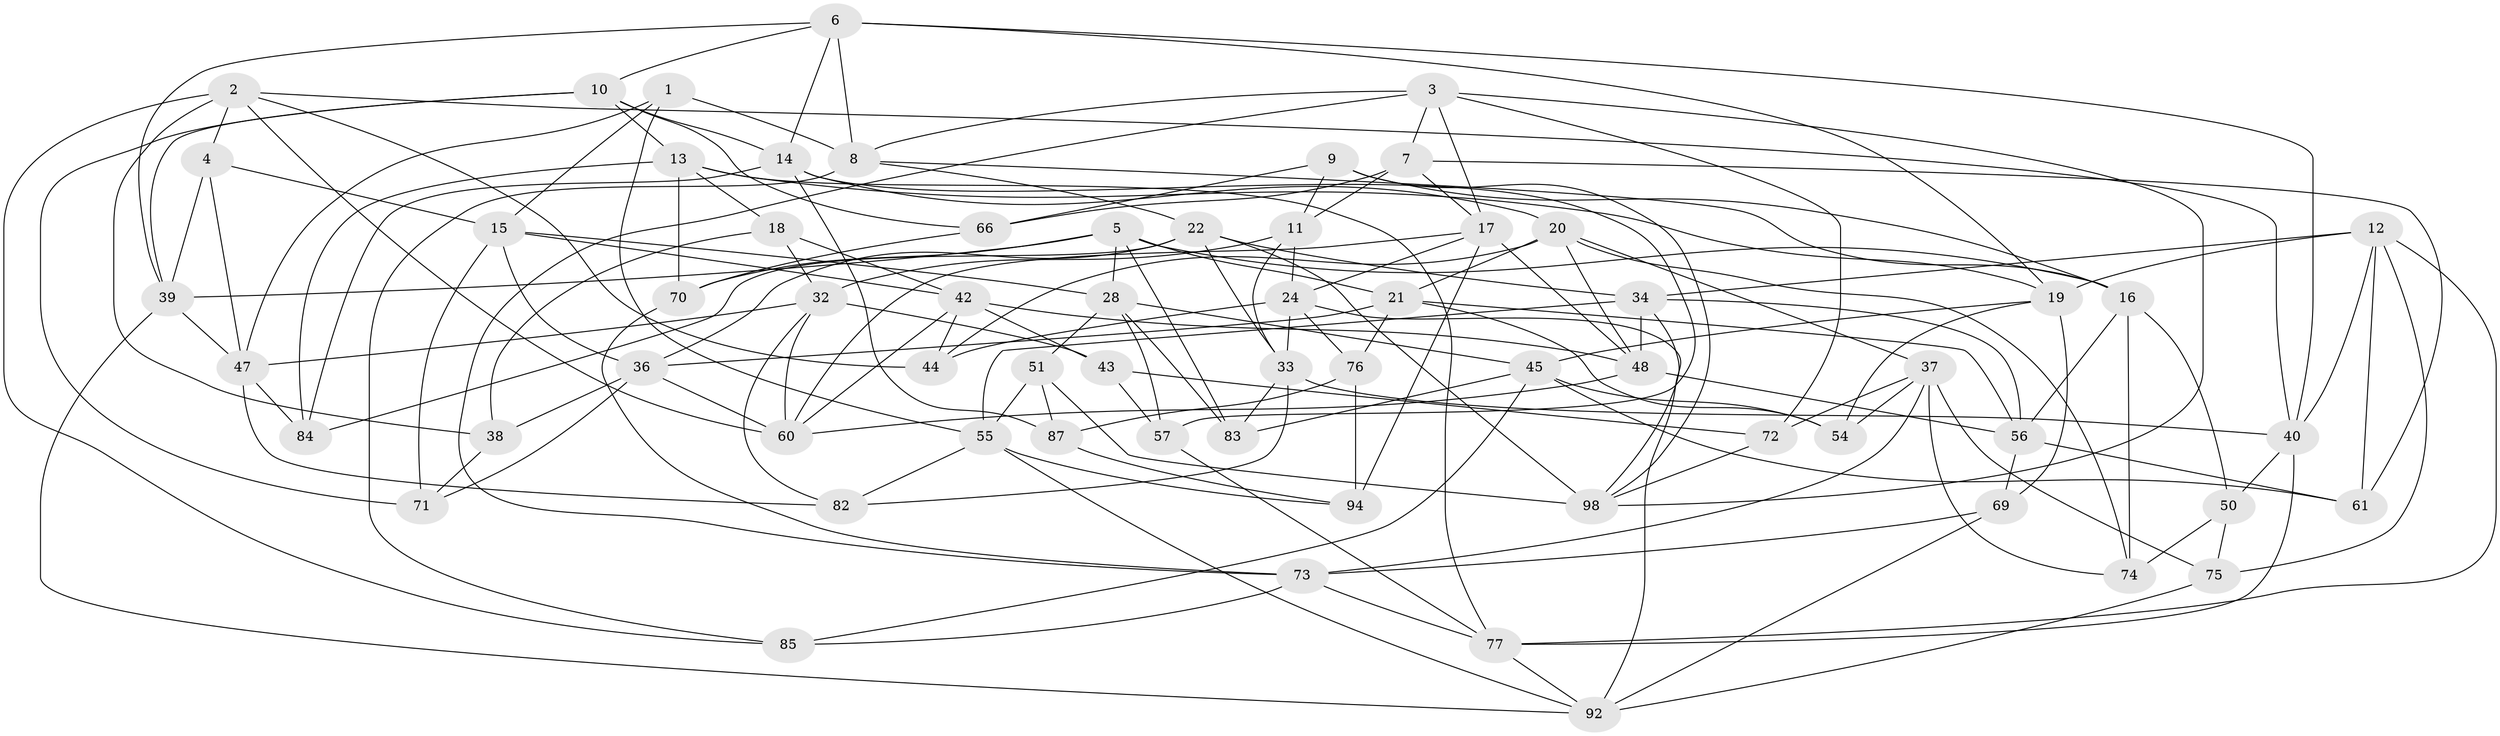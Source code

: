 // Generated by graph-tools (version 1.1) at 2025/24/03/03/25 07:24:28]
// undirected, 64 vertices, 165 edges
graph export_dot {
graph [start="1"]
  node [color=gray90,style=filled];
  1;
  2 [super="+31"];
  3 [super="+52"];
  4;
  5 [super="+49"];
  6 [super="+102"];
  7 [super="+23"];
  8 [super="+26"];
  9;
  10 [super="+30"];
  11 [super="+27"];
  12 [super="+67"];
  13 [super="+35"];
  14 [super="+93"];
  15 [super="+58"];
  16 [super="+80"];
  17 [super="+29"];
  18;
  19 [super="+46"];
  20 [super="+90"];
  21 [super="+79"];
  22 [super="+63"];
  24 [super="+25"];
  28 [super="+101"];
  32 [super="+78"];
  33 [super="+64"];
  34 [super="+86"];
  36 [super="+96"];
  37 [super="+65"];
  38;
  39 [super="+41"];
  40 [super="+68"];
  42 [super="+53"];
  43;
  44;
  45 [super="+88"];
  47 [super="+91"];
  48 [super="+95"];
  50;
  51;
  54;
  55 [super="+62"];
  56 [super="+59"];
  57;
  60 [super="+81"];
  61;
  66;
  69;
  70;
  71;
  72;
  73 [super="+97"];
  74;
  75;
  76;
  77 [super="+89"];
  82;
  83;
  84;
  85;
  87;
  92 [super="+100"];
  94;
  98 [super="+99"];
  1 -- 15;
  1 -- 47;
  1 -- 8;
  1 -- 55;
  2 -- 40;
  2 -- 44;
  2 -- 85;
  2 -- 38;
  2 -- 4;
  2 -- 60;
  3 -- 72;
  3 -- 8;
  3 -- 98;
  3 -- 73;
  3 -- 17;
  3 -- 7;
  4 -- 47;
  4 -- 15;
  4 -- 39;
  5 -- 16;
  5 -- 21;
  5 -- 28;
  5 -- 83;
  5 -- 70;
  5 -- 39;
  6 -- 19;
  6 -- 14;
  6 -- 10;
  6 -- 40;
  6 -- 8;
  6 -- 39;
  7 -- 66;
  7 -- 61;
  7 -- 11 [weight=2];
  7 -- 17;
  8 -- 85;
  8 -- 22;
  8 -- 16;
  9 -- 16;
  9 -- 66;
  9 -- 11;
  9 -- 98;
  10 -- 71;
  10 -- 66;
  10 -- 13;
  10 -- 39;
  10 -- 14;
  11 -- 33;
  11 -- 32;
  11 -- 24;
  12 -- 61;
  12 -- 77;
  12 -- 34;
  12 -- 40;
  12 -- 75;
  12 -- 19;
  13 -- 84;
  13 -- 19;
  13 -- 18;
  13 -- 70;
  13 -- 77;
  14 -- 84;
  14 -- 57;
  14 -- 20;
  14 -- 87;
  15 -- 42;
  15 -- 71;
  15 -- 28;
  15 -- 36;
  16 -- 74;
  16 -- 50;
  16 -- 56;
  17 -- 48;
  17 -- 94;
  17 -- 60;
  17 -- 24;
  18 -- 32;
  18 -- 38;
  18 -- 42;
  19 -- 69;
  19 -- 54;
  19 -- 45;
  20 -- 48;
  20 -- 74;
  20 -- 44;
  20 -- 37;
  20 -- 21;
  21 -- 54;
  21 -- 56;
  21 -- 76;
  21 -- 36;
  22 -- 98;
  22 -- 34;
  22 -- 36;
  22 -- 84;
  22 -- 33;
  24 -- 76;
  24 -- 92;
  24 -- 44;
  24 -- 33;
  28 -- 51;
  28 -- 57;
  28 -- 83;
  28 -- 45;
  32 -- 82;
  32 -- 43;
  32 -- 60;
  32 -- 47;
  33 -- 82;
  33 -- 40;
  33 -- 83;
  34 -- 48;
  34 -- 56;
  34 -- 98;
  34 -- 55;
  36 -- 38;
  36 -- 71;
  36 -- 60;
  37 -- 74;
  37 -- 72;
  37 -- 75;
  37 -- 54;
  37 -- 73;
  38 -- 71;
  39 -- 47;
  39 -- 92;
  40 -- 50;
  40 -- 77;
  42 -- 43;
  42 -- 44;
  42 -- 60;
  42 -- 48;
  43 -- 57;
  43 -- 72;
  45 -- 85;
  45 -- 61;
  45 -- 83;
  45 -- 54;
  47 -- 84;
  47 -- 82;
  48 -- 56;
  48 -- 60;
  50 -- 74;
  50 -- 75;
  51 -- 87;
  51 -- 55;
  51 -- 98;
  55 -- 94;
  55 -- 82;
  55 -- 92;
  56 -- 61;
  56 -- 69;
  57 -- 77;
  66 -- 70;
  69 -- 92;
  69 -- 73;
  70 -- 73;
  72 -- 98;
  73 -- 77;
  73 -- 85;
  75 -- 92;
  76 -- 94;
  76 -- 87;
  77 -- 92;
  87 -- 94;
}
